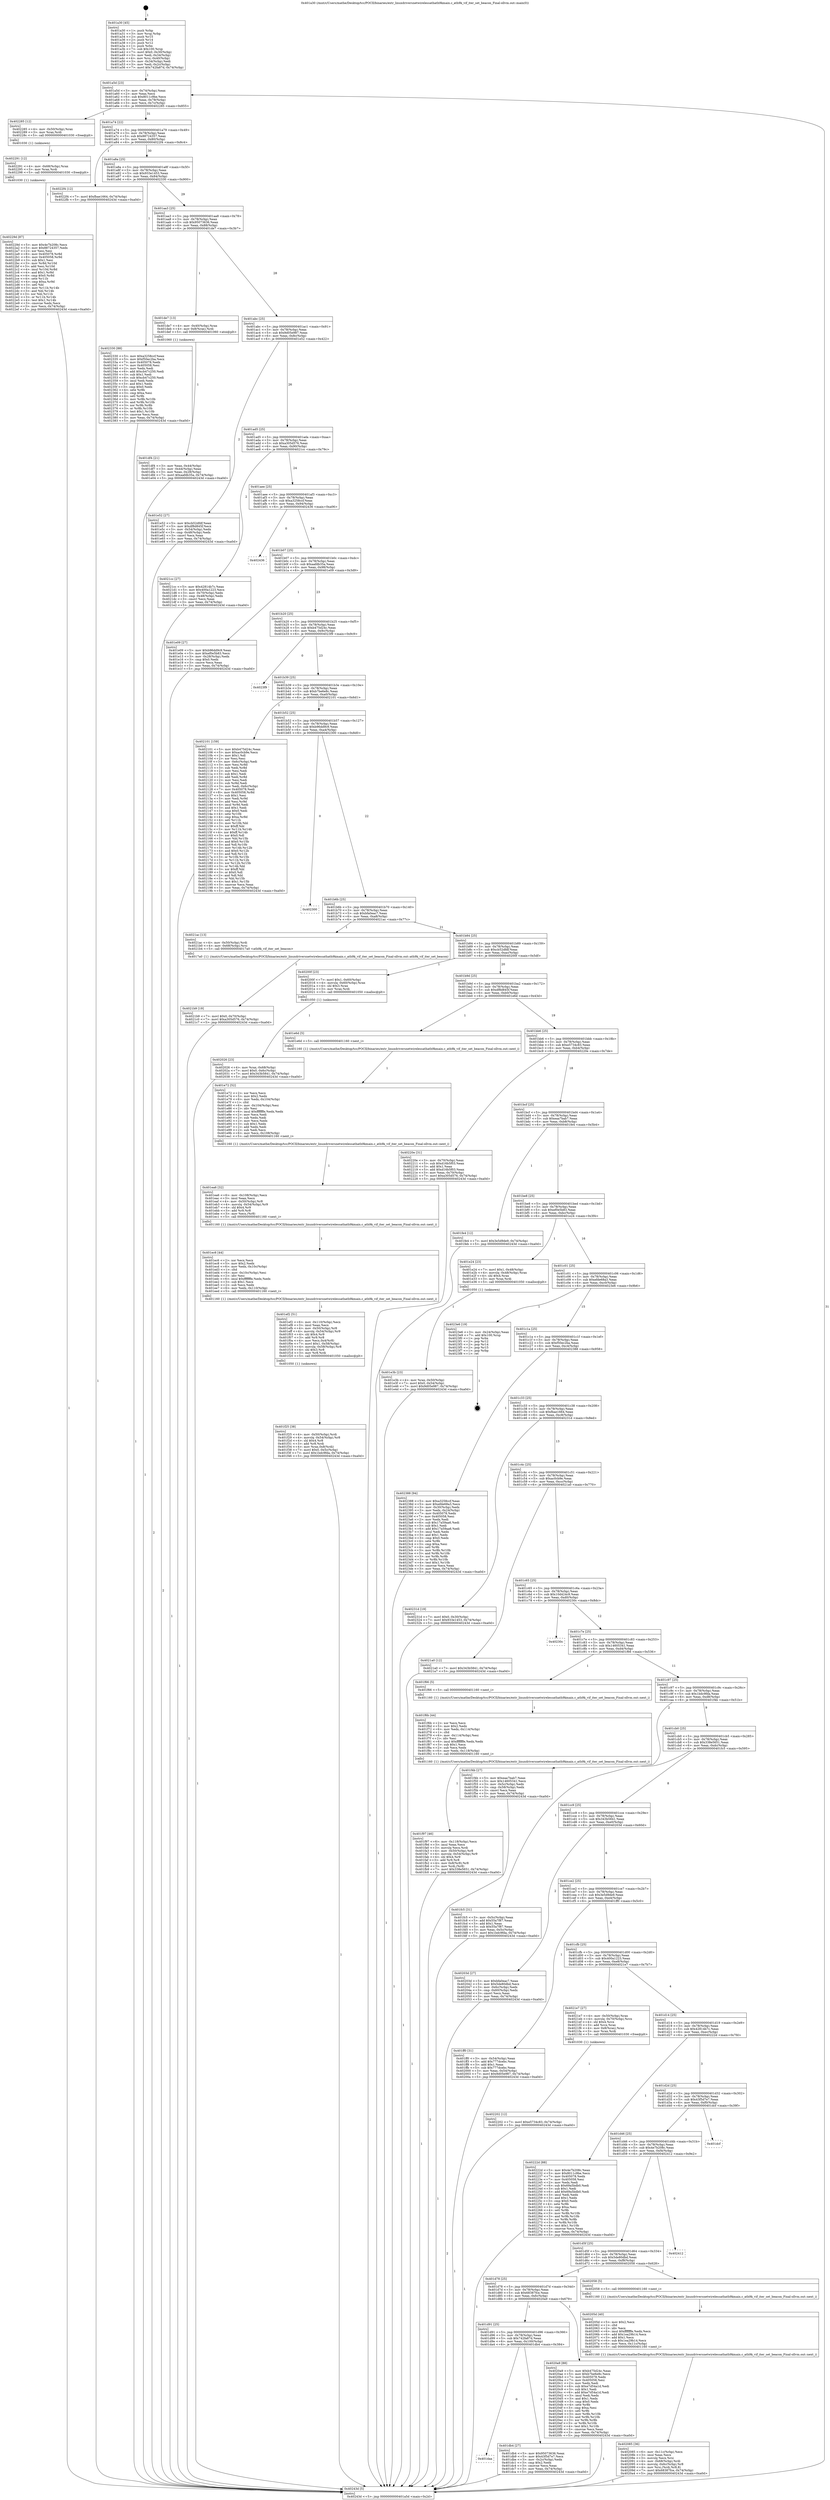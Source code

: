 digraph "0x401a30" {
  label = "0x401a30 (/mnt/c/Users/mathe/Desktop/tcc/POCII/binaries/extr_linuxdriversnetwirelessathath9kmain.c_ath9k_vif_iter_set_beacon_Final-ollvm.out::main(0))"
  labelloc = "t"
  node[shape=record]

  Entry [label="",width=0.3,height=0.3,shape=circle,fillcolor=black,style=filled]
  "0x401a5d" [label="{
     0x401a5d [23]\l
     | [instrs]\l
     &nbsp;&nbsp;0x401a5d \<+3\>: mov -0x74(%rbp),%eax\l
     &nbsp;&nbsp;0x401a60 \<+2\>: mov %eax,%ecx\l
     &nbsp;&nbsp;0x401a62 \<+6\>: sub $0x8011c9be,%ecx\l
     &nbsp;&nbsp;0x401a68 \<+3\>: mov %eax,-0x78(%rbp)\l
     &nbsp;&nbsp;0x401a6b \<+3\>: mov %ecx,-0x7c(%rbp)\l
     &nbsp;&nbsp;0x401a6e \<+6\>: je 0000000000402285 \<main+0x855\>\l
  }"]
  "0x402285" [label="{
     0x402285 [12]\l
     | [instrs]\l
     &nbsp;&nbsp;0x402285 \<+4\>: mov -0x50(%rbp),%rax\l
     &nbsp;&nbsp;0x402289 \<+3\>: mov %rax,%rdi\l
     &nbsp;&nbsp;0x40228c \<+5\>: call 0000000000401030 \<free@plt\>\l
     | [calls]\l
     &nbsp;&nbsp;0x401030 \{1\} (unknown)\l
  }"]
  "0x401a74" [label="{
     0x401a74 [22]\l
     | [instrs]\l
     &nbsp;&nbsp;0x401a74 \<+5\>: jmp 0000000000401a79 \<main+0x49\>\l
     &nbsp;&nbsp;0x401a79 \<+3\>: mov -0x78(%rbp),%eax\l
     &nbsp;&nbsp;0x401a7c \<+5\>: sub $0x88724357,%eax\l
     &nbsp;&nbsp;0x401a81 \<+3\>: mov %eax,-0x80(%rbp)\l
     &nbsp;&nbsp;0x401a84 \<+6\>: je 00000000004022f4 \<main+0x8c4\>\l
  }"]
  Exit [label="",width=0.3,height=0.3,shape=circle,fillcolor=black,style=filled,peripheries=2]
  "0x4022f4" [label="{
     0x4022f4 [12]\l
     | [instrs]\l
     &nbsp;&nbsp;0x4022f4 \<+7\>: movl $0xfbae1664,-0x74(%rbp)\l
     &nbsp;&nbsp;0x4022fb \<+5\>: jmp 000000000040243d \<main+0xa0d\>\l
  }"]
  "0x401a8a" [label="{
     0x401a8a [25]\l
     | [instrs]\l
     &nbsp;&nbsp;0x401a8a \<+5\>: jmp 0000000000401a8f \<main+0x5f\>\l
     &nbsp;&nbsp;0x401a8f \<+3\>: mov -0x78(%rbp),%eax\l
     &nbsp;&nbsp;0x401a92 \<+5\>: sub $0x933e1453,%eax\l
     &nbsp;&nbsp;0x401a97 \<+6\>: mov %eax,-0x84(%rbp)\l
     &nbsp;&nbsp;0x401a9d \<+6\>: je 0000000000402330 \<main+0x900\>\l
  }"]
  "0x40229d" [label="{
     0x40229d [87]\l
     | [instrs]\l
     &nbsp;&nbsp;0x40229d \<+5\>: mov $0x4e7b208c,%ecx\l
     &nbsp;&nbsp;0x4022a2 \<+5\>: mov $0x88724357,%edx\l
     &nbsp;&nbsp;0x4022a7 \<+2\>: xor %esi,%esi\l
     &nbsp;&nbsp;0x4022a9 \<+8\>: mov 0x405078,%r8d\l
     &nbsp;&nbsp;0x4022b1 \<+8\>: mov 0x405058,%r9d\l
     &nbsp;&nbsp;0x4022b9 \<+3\>: sub $0x1,%esi\l
     &nbsp;&nbsp;0x4022bc \<+3\>: mov %r8d,%r10d\l
     &nbsp;&nbsp;0x4022bf \<+3\>: add %esi,%r10d\l
     &nbsp;&nbsp;0x4022c2 \<+4\>: imul %r10d,%r8d\l
     &nbsp;&nbsp;0x4022c6 \<+4\>: and $0x1,%r8d\l
     &nbsp;&nbsp;0x4022ca \<+4\>: cmp $0x0,%r8d\l
     &nbsp;&nbsp;0x4022ce \<+4\>: sete %r11b\l
     &nbsp;&nbsp;0x4022d2 \<+4\>: cmp $0xa,%r9d\l
     &nbsp;&nbsp;0x4022d6 \<+3\>: setl %bl\l
     &nbsp;&nbsp;0x4022d9 \<+3\>: mov %r11b,%r14b\l
     &nbsp;&nbsp;0x4022dc \<+3\>: and %bl,%r14b\l
     &nbsp;&nbsp;0x4022df \<+3\>: xor %bl,%r11b\l
     &nbsp;&nbsp;0x4022e2 \<+3\>: or %r11b,%r14b\l
     &nbsp;&nbsp;0x4022e5 \<+4\>: test $0x1,%r14b\l
     &nbsp;&nbsp;0x4022e9 \<+3\>: cmovne %edx,%ecx\l
     &nbsp;&nbsp;0x4022ec \<+3\>: mov %ecx,-0x74(%rbp)\l
     &nbsp;&nbsp;0x4022ef \<+5\>: jmp 000000000040243d \<main+0xa0d\>\l
  }"]
  "0x402330" [label="{
     0x402330 [88]\l
     | [instrs]\l
     &nbsp;&nbsp;0x402330 \<+5\>: mov $0xa3258ccf,%eax\l
     &nbsp;&nbsp;0x402335 \<+5\>: mov $0xf50ec2ba,%ecx\l
     &nbsp;&nbsp;0x40233a \<+7\>: mov 0x405078,%edx\l
     &nbsp;&nbsp;0x402341 \<+7\>: mov 0x405058,%esi\l
     &nbsp;&nbsp;0x402348 \<+2\>: mov %edx,%edi\l
     &nbsp;&nbsp;0x40234a \<+6\>: add $0xcb47c250,%edi\l
     &nbsp;&nbsp;0x402350 \<+3\>: sub $0x1,%edi\l
     &nbsp;&nbsp;0x402353 \<+6\>: sub $0xcb47c250,%edi\l
     &nbsp;&nbsp;0x402359 \<+3\>: imul %edi,%edx\l
     &nbsp;&nbsp;0x40235c \<+3\>: and $0x1,%edx\l
     &nbsp;&nbsp;0x40235f \<+3\>: cmp $0x0,%edx\l
     &nbsp;&nbsp;0x402362 \<+4\>: sete %r8b\l
     &nbsp;&nbsp;0x402366 \<+3\>: cmp $0xa,%esi\l
     &nbsp;&nbsp;0x402369 \<+4\>: setl %r9b\l
     &nbsp;&nbsp;0x40236d \<+3\>: mov %r8b,%r10b\l
     &nbsp;&nbsp;0x402370 \<+3\>: and %r9b,%r10b\l
     &nbsp;&nbsp;0x402373 \<+3\>: xor %r9b,%r8b\l
     &nbsp;&nbsp;0x402376 \<+3\>: or %r8b,%r10b\l
     &nbsp;&nbsp;0x402379 \<+4\>: test $0x1,%r10b\l
     &nbsp;&nbsp;0x40237d \<+3\>: cmovne %ecx,%eax\l
     &nbsp;&nbsp;0x402380 \<+3\>: mov %eax,-0x74(%rbp)\l
     &nbsp;&nbsp;0x402383 \<+5\>: jmp 000000000040243d \<main+0xa0d\>\l
  }"]
  "0x401aa3" [label="{
     0x401aa3 [25]\l
     | [instrs]\l
     &nbsp;&nbsp;0x401aa3 \<+5\>: jmp 0000000000401aa8 \<main+0x78\>\l
     &nbsp;&nbsp;0x401aa8 \<+3\>: mov -0x78(%rbp),%eax\l
     &nbsp;&nbsp;0x401aab \<+5\>: sub $0x95073636,%eax\l
     &nbsp;&nbsp;0x401ab0 \<+6\>: mov %eax,-0x88(%rbp)\l
     &nbsp;&nbsp;0x401ab6 \<+6\>: je 0000000000401de7 \<main+0x3b7\>\l
  }"]
  "0x402291" [label="{
     0x402291 [12]\l
     | [instrs]\l
     &nbsp;&nbsp;0x402291 \<+4\>: mov -0x68(%rbp),%rax\l
     &nbsp;&nbsp;0x402295 \<+3\>: mov %rax,%rdi\l
     &nbsp;&nbsp;0x402298 \<+5\>: call 0000000000401030 \<free@plt\>\l
     | [calls]\l
     &nbsp;&nbsp;0x401030 \{1\} (unknown)\l
  }"]
  "0x401de7" [label="{
     0x401de7 [13]\l
     | [instrs]\l
     &nbsp;&nbsp;0x401de7 \<+4\>: mov -0x40(%rbp),%rax\l
     &nbsp;&nbsp;0x401deb \<+4\>: mov 0x8(%rax),%rdi\l
     &nbsp;&nbsp;0x401def \<+5\>: call 0000000000401060 \<atoi@plt\>\l
     | [calls]\l
     &nbsp;&nbsp;0x401060 \{1\} (unknown)\l
  }"]
  "0x401abc" [label="{
     0x401abc [25]\l
     | [instrs]\l
     &nbsp;&nbsp;0x401abc \<+5\>: jmp 0000000000401ac1 \<main+0x91\>\l
     &nbsp;&nbsp;0x401ac1 \<+3\>: mov -0x78(%rbp),%eax\l
     &nbsp;&nbsp;0x401ac4 \<+5\>: sub $0x9d05e987,%eax\l
     &nbsp;&nbsp;0x401ac9 \<+6\>: mov %eax,-0x8c(%rbp)\l
     &nbsp;&nbsp;0x401acf \<+6\>: je 0000000000401e52 \<main+0x422\>\l
  }"]
  "0x402202" [label="{
     0x402202 [12]\l
     | [instrs]\l
     &nbsp;&nbsp;0x402202 \<+7\>: movl $0xe5734c83,-0x74(%rbp)\l
     &nbsp;&nbsp;0x402209 \<+5\>: jmp 000000000040243d \<main+0xa0d\>\l
  }"]
  "0x401e52" [label="{
     0x401e52 [27]\l
     | [instrs]\l
     &nbsp;&nbsp;0x401e52 \<+5\>: mov $0xcb52dfdf,%eax\l
     &nbsp;&nbsp;0x401e57 \<+5\>: mov $0xdf8d845f,%ecx\l
     &nbsp;&nbsp;0x401e5c \<+3\>: mov -0x54(%rbp),%edx\l
     &nbsp;&nbsp;0x401e5f \<+3\>: cmp -0x48(%rbp),%edx\l
     &nbsp;&nbsp;0x401e62 \<+3\>: cmovl %ecx,%eax\l
     &nbsp;&nbsp;0x401e65 \<+3\>: mov %eax,-0x74(%rbp)\l
     &nbsp;&nbsp;0x401e68 \<+5\>: jmp 000000000040243d \<main+0xa0d\>\l
  }"]
  "0x401ad5" [label="{
     0x401ad5 [25]\l
     | [instrs]\l
     &nbsp;&nbsp;0x401ad5 \<+5\>: jmp 0000000000401ada \<main+0xaa\>\l
     &nbsp;&nbsp;0x401ada \<+3\>: mov -0x78(%rbp),%eax\l
     &nbsp;&nbsp;0x401add \<+5\>: sub $0xa305d576,%eax\l
     &nbsp;&nbsp;0x401ae2 \<+6\>: mov %eax,-0x90(%rbp)\l
     &nbsp;&nbsp;0x401ae8 \<+6\>: je 00000000004021cc \<main+0x79c\>\l
  }"]
  "0x4021b9" [label="{
     0x4021b9 [19]\l
     | [instrs]\l
     &nbsp;&nbsp;0x4021b9 \<+7\>: movl $0x0,-0x70(%rbp)\l
     &nbsp;&nbsp;0x4021c0 \<+7\>: movl $0xa305d576,-0x74(%rbp)\l
     &nbsp;&nbsp;0x4021c7 \<+5\>: jmp 000000000040243d \<main+0xa0d\>\l
  }"]
  "0x4021cc" [label="{
     0x4021cc [27]\l
     | [instrs]\l
     &nbsp;&nbsp;0x4021cc \<+5\>: mov $0x42814b7c,%eax\l
     &nbsp;&nbsp;0x4021d1 \<+5\>: mov $0x400a1223,%ecx\l
     &nbsp;&nbsp;0x4021d6 \<+3\>: mov -0x70(%rbp),%edx\l
     &nbsp;&nbsp;0x4021d9 \<+3\>: cmp -0x48(%rbp),%edx\l
     &nbsp;&nbsp;0x4021dc \<+3\>: cmovl %ecx,%eax\l
     &nbsp;&nbsp;0x4021df \<+3\>: mov %eax,-0x74(%rbp)\l
     &nbsp;&nbsp;0x4021e2 \<+5\>: jmp 000000000040243d \<main+0xa0d\>\l
  }"]
  "0x401aee" [label="{
     0x401aee [25]\l
     | [instrs]\l
     &nbsp;&nbsp;0x401aee \<+5\>: jmp 0000000000401af3 \<main+0xc3\>\l
     &nbsp;&nbsp;0x401af3 \<+3\>: mov -0x78(%rbp),%eax\l
     &nbsp;&nbsp;0x401af6 \<+5\>: sub $0xa3258ccf,%eax\l
     &nbsp;&nbsp;0x401afb \<+6\>: mov %eax,-0x94(%rbp)\l
     &nbsp;&nbsp;0x401b01 \<+6\>: je 0000000000402436 \<main+0xa06\>\l
  }"]
  "0x402085" [label="{
     0x402085 [36]\l
     | [instrs]\l
     &nbsp;&nbsp;0x402085 \<+6\>: mov -0x11c(%rbp),%ecx\l
     &nbsp;&nbsp;0x40208b \<+3\>: imul %eax,%ecx\l
     &nbsp;&nbsp;0x40208e \<+3\>: movslq %ecx,%rsi\l
     &nbsp;&nbsp;0x402091 \<+4\>: mov -0x68(%rbp),%rdi\l
     &nbsp;&nbsp;0x402095 \<+4\>: movslq -0x6c(%rbp),%r8\l
     &nbsp;&nbsp;0x402099 \<+4\>: mov %rsi,(%rdi,%r8,8)\l
     &nbsp;&nbsp;0x40209d \<+7\>: movl $0x68387fce,-0x74(%rbp)\l
     &nbsp;&nbsp;0x4020a4 \<+5\>: jmp 000000000040243d \<main+0xa0d\>\l
  }"]
  "0x402436" [label="{
     0x402436\l
  }", style=dashed]
  "0x401b07" [label="{
     0x401b07 [25]\l
     | [instrs]\l
     &nbsp;&nbsp;0x401b07 \<+5\>: jmp 0000000000401b0c \<main+0xdc\>\l
     &nbsp;&nbsp;0x401b0c \<+3\>: mov -0x78(%rbp),%eax\l
     &nbsp;&nbsp;0x401b0f \<+5\>: sub $0xaafdb35a,%eax\l
     &nbsp;&nbsp;0x401b14 \<+6\>: mov %eax,-0x98(%rbp)\l
     &nbsp;&nbsp;0x401b1a \<+6\>: je 0000000000401e09 \<main+0x3d9\>\l
  }"]
  "0x40205d" [label="{
     0x40205d [40]\l
     | [instrs]\l
     &nbsp;&nbsp;0x40205d \<+5\>: mov $0x2,%ecx\l
     &nbsp;&nbsp;0x402062 \<+1\>: cltd\l
     &nbsp;&nbsp;0x402063 \<+2\>: idiv %ecx\l
     &nbsp;&nbsp;0x402065 \<+6\>: imul $0xfffffffe,%edx,%ecx\l
     &nbsp;&nbsp;0x40206b \<+6\>: add $0x1ea29b14,%ecx\l
     &nbsp;&nbsp;0x402071 \<+3\>: add $0x1,%ecx\l
     &nbsp;&nbsp;0x402074 \<+6\>: sub $0x1ea29b14,%ecx\l
     &nbsp;&nbsp;0x40207a \<+6\>: mov %ecx,-0x11c(%rbp)\l
     &nbsp;&nbsp;0x402080 \<+5\>: call 0000000000401160 \<next_i\>\l
     | [calls]\l
     &nbsp;&nbsp;0x401160 \{1\} (/mnt/c/Users/mathe/Desktop/tcc/POCII/binaries/extr_linuxdriversnetwirelessathath9kmain.c_ath9k_vif_iter_set_beacon_Final-ollvm.out::next_i)\l
  }"]
  "0x401e09" [label="{
     0x401e09 [27]\l
     | [instrs]\l
     &nbsp;&nbsp;0x401e09 \<+5\>: mov $0xb96dd9c9,%eax\l
     &nbsp;&nbsp;0x401e0e \<+5\>: mov $0xef0e5b83,%ecx\l
     &nbsp;&nbsp;0x401e13 \<+3\>: mov -0x28(%rbp),%edx\l
     &nbsp;&nbsp;0x401e16 \<+3\>: cmp $0x0,%edx\l
     &nbsp;&nbsp;0x401e19 \<+3\>: cmove %ecx,%eax\l
     &nbsp;&nbsp;0x401e1c \<+3\>: mov %eax,-0x74(%rbp)\l
     &nbsp;&nbsp;0x401e1f \<+5\>: jmp 000000000040243d \<main+0xa0d\>\l
  }"]
  "0x401b20" [label="{
     0x401b20 [25]\l
     | [instrs]\l
     &nbsp;&nbsp;0x401b20 \<+5\>: jmp 0000000000401b25 \<main+0xf5\>\l
     &nbsp;&nbsp;0x401b25 \<+3\>: mov -0x78(%rbp),%eax\l
     &nbsp;&nbsp;0x401b28 \<+5\>: sub $0xb475d24c,%eax\l
     &nbsp;&nbsp;0x401b2d \<+6\>: mov %eax,-0x9c(%rbp)\l
     &nbsp;&nbsp;0x401b33 \<+6\>: je 00000000004023f9 \<main+0x9c9\>\l
  }"]
  "0x402026" [label="{
     0x402026 [23]\l
     | [instrs]\l
     &nbsp;&nbsp;0x402026 \<+4\>: mov %rax,-0x68(%rbp)\l
     &nbsp;&nbsp;0x40202a \<+7\>: movl $0x0,-0x6c(%rbp)\l
     &nbsp;&nbsp;0x402031 \<+7\>: movl $0x343b5841,-0x74(%rbp)\l
     &nbsp;&nbsp;0x402038 \<+5\>: jmp 000000000040243d \<main+0xa0d\>\l
  }"]
  "0x4023f9" [label="{
     0x4023f9\l
  }", style=dashed]
  "0x401b39" [label="{
     0x401b39 [25]\l
     | [instrs]\l
     &nbsp;&nbsp;0x401b39 \<+5\>: jmp 0000000000401b3e \<main+0x10e\>\l
     &nbsp;&nbsp;0x401b3e \<+3\>: mov -0x78(%rbp),%eax\l
     &nbsp;&nbsp;0x401b41 \<+5\>: sub $0xb7be6e8c,%eax\l
     &nbsp;&nbsp;0x401b46 \<+6\>: mov %eax,-0xa0(%rbp)\l
     &nbsp;&nbsp;0x401b4c \<+6\>: je 0000000000402101 \<main+0x6d1\>\l
  }"]
  "0x401f97" [label="{
     0x401f97 [46]\l
     | [instrs]\l
     &nbsp;&nbsp;0x401f97 \<+6\>: mov -0x118(%rbp),%ecx\l
     &nbsp;&nbsp;0x401f9d \<+3\>: imul %eax,%ecx\l
     &nbsp;&nbsp;0x401fa0 \<+3\>: movslq %ecx,%rdi\l
     &nbsp;&nbsp;0x401fa3 \<+4\>: mov -0x50(%rbp),%r8\l
     &nbsp;&nbsp;0x401fa7 \<+4\>: movslq -0x54(%rbp),%r9\l
     &nbsp;&nbsp;0x401fab \<+4\>: shl $0x4,%r9\l
     &nbsp;&nbsp;0x401faf \<+3\>: add %r9,%r8\l
     &nbsp;&nbsp;0x401fb2 \<+4\>: mov 0x8(%r8),%r8\l
     &nbsp;&nbsp;0x401fb6 \<+3\>: mov %rdi,(%r8)\l
     &nbsp;&nbsp;0x401fb9 \<+7\>: movl $0x338e5651,-0x74(%rbp)\l
     &nbsp;&nbsp;0x401fc0 \<+5\>: jmp 000000000040243d \<main+0xa0d\>\l
  }"]
  "0x402101" [label="{
     0x402101 [159]\l
     | [instrs]\l
     &nbsp;&nbsp;0x402101 \<+5\>: mov $0xb475d24c,%eax\l
     &nbsp;&nbsp;0x402106 \<+5\>: mov $0xac0cb9e,%ecx\l
     &nbsp;&nbsp;0x40210b \<+2\>: mov $0x1,%dl\l
     &nbsp;&nbsp;0x40210d \<+2\>: xor %esi,%esi\l
     &nbsp;&nbsp;0x40210f \<+3\>: mov -0x6c(%rbp),%edi\l
     &nbsp;&nbsp;0x402112 \<+3\>: mov %esi,%r8d\l
     &nbsp;&nbsp;0x402115 \<+3\>: sub %edi,%r8d\l
     &nbsp;&nbsp;0x402118 \<+2\>: mov %esi,%edi\l
     &nbsp;&nbsp;0x40211a \<+3\>: sub $0x1,%edi\l
     &nbsp;&nbsp;0x40211d \<+3\>: add %edi,%r8d\l
     &nbsp;&nbsp;0x402120 \<+2\>: mov %esi,%edi\l
     &nbsp;&nbsp;0x402122 \<+3\>: sub %r8d,%edi\l
     &nbsp;&nbsp;0x402125 \<+3\>: mov %edi,-0x6c(%rbp)\l
     &nbsp;&nbsp;0x402128 \<+7\>: mov 0x405078,%edi\l
     &nbsp;&nbsp;0x40212f \<+8\>: mov 0x405058,%r8d\l
     &nbsp;&nbsp;0x402137 \<+3\>: sub $0x1,%esi\l
     &nbsp;&nbsp;0x40213a \<+3\>: mov %edi,%r9d\l
     &nbsp;&nbsp;0x40213d \<+3\>: add %esi,%r9d\l
     &nbsp;&nbsp;0x402140 \<+4\>: imul %r9d,%edi\l
     &nbsp;&nbsp;0x402144 \<+3\>: and $0x1,%edi\l
     &nbsp;&nbsp;0x402147 \<+3\>: cmp $0x0,%edi\l
     &nbsp;&nbsp;0x40214a \<+4\>: sete %r10b\l
     &nbsp;&nbsp;0x40214e \<+4\>: cmp $0xa,%r8d\l
     &nbsp;&nbsp;0x402152 \<+4\>: setl %r11b\l
     &nbsp;&nbsp;0x402156 \<+3\>: mov %r10b,%bl\l
     &nbsp;&nbsp;0x402159 \<+3\>: xor $0xff,%bl\l
     &nbsp;&nbsp;0x40215c \<+3\>: mov %r11b,%r14b\l
     &nbsp;&nbsp;0x40215f \<+4\>: xor $0xff,%r14b\l
     &nbsp;&nbsp;0x402163 \<+3\>: xor $0x0,%dl\l
     &nbsp;&nbsp;0x402166 \<+3\>: mov %bl,%r15b\l
     &nbsp;&nbsp;0x402169 \<+4\>: and $0x0,%r15b\l
     &nbsp;&nbsp;0x40216d \<+3\>: and %dl,%r10b\l
     &nbsp;&nbsp;0x402170 \<+3\>: mov %r14b,%r12b\l
     &nbsp;&nbsp;0x402173 \<+4\>: and $0x0,%r12b\l
     &nbsp;&nbsp;0x402177 \<+3\>: and %dl,%r11b\l
     &nbsp;&nbsp;0x40217a \<+3\>: or %r10b,%r15b\l
     &nbsp;&nbsp;0x40217d \<+3\>: or %r11b,%r12b\l
     &nbsp;&nbsp;0x402180 \<+3\>: xor %r12b,%r15b\l
     &nbsp;&nbsp;0x402183 \<+3\>: or %r14b,%bl\l
     &nbsp;&nbsp;0x402186 \<+3\>: xor $0xff,%bl\l
     &nbsp;&nbsp;0x402189 \<+3\>: or $0x0,%dl\l
     &nbsp;&nbsp;0x40218c \<+2\>: and %dl,%bl\l
     &nbsp;&nbsp;0x40218e \<+3\>: or %bl,%r15b\l
     &nbsp;&nbsp;0x402191 \<+4\>: test $0x1,%r15b\l
     &nbsp;&nbsp;0x402195 \<+3\>: cmovne %ecx,%eax\l
     &nbsp;&nbsp;0x402198 \<+3\>: mov %eax,-0x74(%rbp)\l
     &nbsp;&nbsp;0x40219b \<+5\>: jmp 000000000040243d \<main+0xa0d\>\l
  }"]
  "0x401b52" [label="{
     0x401b52 [25]\l
     | [instrs]\l
     &nbsp;&nbsp;0x401b52 \<+5\>: jmp 0000000000401b57 \<main+0x127\>\l
     &nbsp;&nbsp;0x401b57 \<+3\>: mov -0x78(%rbp),%eax\l
     &nbsp;&nbsp;0x401b5a \<+5\>: sub $0xb96dd9c9,%eax\l
     &nbsp;&nbsp;0x401b5f \<+6\>: mov %eax,-0xa4(%rbp)\l
     &nbsp;&nbsp;0x401b65 \<+6\>: je 0000000000402300 \<main+0x8d0\>\l
  }"]
  "0x401f6b" [label="{
     0x401f6b [44]\l
     | [instrs]\l
     &nbsp;&nbsp;0x401f6b \<+2\>: xor %ecx,%ecx\l
     &nbsp;&nbsp;0x401f6d \<+5\>: mov $0x2,%edx\l
     &nbsp;&nbsp;0x401f72 \<+6\>: mov %edx,-0x114(%rbp)\l
     &nbsp;&nbsp;0x401f78 \<+1\>: cltd\l
     &nbsp;&nbsp;0x401f79 \<+6\>: mov -0x114(%rbp),%esi\l
     &nbsp;&nbsp;0x401f7f \<+2\>: idiv %esi\l
     &nbsp;&nbsp;0x401f81 \<+6\>: imul $0xfffffffe,%edx,%edx\l
     &nbsp;&nbsp;0x401f87 \<+3\>: sub $0x1,%ecx\l
     &nbsp;&nbsp;0x401f8a \<+2\>: sub %ecx,%edx\l
     &nbsp;&nbsp;0x401f8c \<+6\>: mov %edx,-0x118(%rbp)\l
     &nbsp;&nbsp;0x401f92 \<+5\>: call 0000000000401160 \<next_i\>\l
     | [calls]\l
     &nbsp;&nbsp;0x401160 \{1\} (/mnt/c/Users/mathe/Desktop/tcc/POCII/binaries/extr_linuxdriversnetwirelessathath9kmain.c_ath9k_vif_iter_set_beacon_Final-ollvm.out::next_i)\l
  }"]
  "0x402300" [label="{
     0x402300\l
  }", style=dashed]
  "0x401b6b" [label="{
     0x401b6b [25]\l
     | [instrs]\l
     &nbsp;&nbsp;0x401b6b \<+5\>: jmp 0000000000401b70 \<main+0x140\>\l
     &nbsp;&nbsp;0x401b70 \<+3\>: mov -0x78(%rbp),%eax\l
     &nbsp;&nbsp;0x401b73 \<+5\>: sub $0xbfa0eac7,%eax\l
     &nbsp;&nbsp;0x401b78 \<+6\>: mov %eax,-0xa8(%rbp)\l
     &nbsp;&nbsp;0x401b7e \<+6\>: je 00000000004021ac \<main+0x77c\>\l
  }"]
  "0x401f25" [label="{
     0x401f25 [38]\l
     | [instrs]\l
     &nbsp;&nbsp;0x401f25 \<+4\>: mov -0x50(%rbp),%rdi\l
     &nbsp;&nbsp;0x401f29 \<+4\>: movslq -0x54(%rbp),%r8\l
     &nbsp;&nbsp;0x401f2d \<+4\>: shl $0x4,%r8\l
     &nbsp;&nbsp;0x401f31 \<+3\>: add %r8,%rdi\l
     &nbsp;&nbsp;0x401f34 \<+4\>: mov %rax,0x8(%rdi)\l
     &nbsp;&nbsp;0x401f38 \<+7\>: movl $0x0,-0x5c(%rbp)\l
     &nbsp;&nbsp;0x401f3f \<+7\>: movl $0x1bdc9fda,-0x74(%rbp)\l
     &nbsp;&nbsp;0x401f46 \<+5\>: jmp 000000000040243d \<main+0xa0d\>\l
  }"]
  "0x4021ac" [label="{
     0x4021ac [13]\l
     | [instrs]\l
     &nbsp;&nbsp;0x4021ac \<+4\>: mov -0x50(%rbp),%rdi\l
     &nbsp;&nbsp;0x4021b0 \<+4\>: mov -0x68(%rbp),%rsi\l
     &nbsp;&nbsp;0x4021b4 \<+5\>: call 00000000004017a0 \<ath9k_vif_iter_set_beacon\>\l
     | [calls]\l
     &nbsp;&nbsp;0x4017a0 \{1\} (/mnt/c/Users/mathe/Desktop/tcc/POCII/binaries/extr_linuxdriversnetwirelessathath9kmain.c_ath9k_vif_iter_set_beacon_Final-ollvm.out::ath9k_vif_iter_set_beacon)\l
  }"]
  "0x401b84" [label="{
     0x401b84 [25]\l
     | [instrs]\l
     &nbsp;&nbsp;0x401b84 \<+5\>: jmp 0000000000401b89 \<main+0x159\>\l
     &nbsp;&nbsp;0x401b89 \<+3\>: mov -0x78(%rbp),%eax\l
     &nbsp;&nbsp;0x401b8c \<+5\>: sub $0xcb52dfdf,%eax\l
     &nbsp;&nbsp;0x401b91 \<+6\>: mov %eax,-0xac(%rbp)\l
     &nbsp;&nbsp;0x401b97 \<+6\>: je 000000000040200f \<main+0x5df\>\l
  }"]
  "0x401ef2" [label="{
     0x401ef2 [51]\l
     | [instrs]\l
     &nbsp;&nbsp;0x401ef2 \<+6\>: mov -0x110(%rbp),%ecx\l
     &nbsp;&nbsp;0x401ef8 \<+3\>: imul %eax,%ecx\l
     &nbsp;&nbsp;0x401efb \<+4\>: mov -0x50(%rbp),%r8\l
     &nbsp;&nbsp;0x401eff \<+4\>: movslq -0x54(%rbp),%r9\l
     &nbsp;&nbsp;0x401f03 \<+4\>: shl $0x4,%r9\l
     &nbsp;&nbsp;0x401f07 \<+3\>: add %r9,%r8\l
     &nbsp;&nbsp;0x401f0a \<+4\>: mov %ecx,0x4(%r8)\l
     &nbsp;&nbsp;0x401f0e \<+7\>: movl $0x1,-0x58(%rbp)\l
     &nbsp;&nbsp;0x401f15 \<+4\>: movslq -0x58(%rbp),%r8\l
     &nbsp;&nbsp;0x401f19 \<+4\>: shl $0x3,%r8\l
     &nbsp;&nbsp;0x401f1d \<+3\>: mov %r8,%rdi\l
     &nbsp;&nbsp;0x401f20 \<+5\>: call 0000000000401050 \<malloc@plt\>\l
     | [calls]\l
     &nbsp;&nbsp;0x401050 \{1\} (unknown)\l
  }"]
  "0x40200f" [label="{
     0x40200f [23]\l
     | [instrs]\l
     &nbsp;&nbsp;0x40200f \<+7\>: movl $0x1,-0x60(%rbp)\l
     &nbsp;&nbsp;0x402016 \<+4\>: movslq -0x60(%rbp),%rax\l
     &nbsp;&nbsp;0x40201a \<+4\>: shl $0x3,%rax\l
     &nbsp;&nbsp;0x40201e \<+3\>: mov %rax,%rdi\l
     &nbsp;&nbsp;0x402021 \<+5\>: call 0000000000401050 \<malloc@plt\>\l
     | [calls]\l
     &nbsp;&nbsp;0x401050 \{1\} (unknown)\l
  }"]
  "0x401b9d" [label="{
     0x401b9d [25]\l
     | [instrs]\l
     &nbsp;&nbsp;0x401b9d \<+5\>: jmp 0000000000401ba2 \<main+0x172\>\l
     &nbsp;&nbsp;0x401ba2 \<+3\>: mov -0x78(%rbp),%eax\l
     &nbsp;&nbsp;0x401ba5 \<+5\>: sub $0xdf8d845f,%eax\l
     &nbsp;&nbsp;0x401baa \<+6\>: mov %eax,-0xb0(%rbp)\l
     &nbsp;&nbsp;0x401bb0 \<+6\>: je 0000000000401e6d \<main+0x43d\>\l
  }"]
  "0x401ec6" [label="{
     0x401ec6 [44]\l
     | [instrs]\l
     &nbsp;&nbsp;0x401ec6 \<+2\>: xor %ecx,%ecx\l
     &nbsp;&nbsp;0x401ec8 \<+5\>: mov $0x2,%edx\l
     &nbsp;&nbsp;0x401ecd \<+6\>: mov %edx,-0x10c(%rbp)\l
     &nbsp;&nbsp;0x401ed3 \<+1\>: cltd\l
     &nbsp;&nbsp;0x401ed4 \<+6\>: mov -0x10c(%rbp),%esi\l
     &nbsp;&nbsp;0x401eda \<+2\>: idiv %esi\l
     &nbsp;&nbsp;0x401edc \<+6\>: imul $0xfffffffe,%edx,%edx\l
     &nbsp;&nbsp;0x401ee2 \<+3\>: sub $0x1,%ecx\l
     &nbsp;&nbsp;0x401ee5 \<+2\>: sub %ecx,%edx\l
     &nbsp;&nbsp;0x401ee7 \<+6\>: mov %edx,-0x110(%rbp)\l
     &nbsp;&nbsp;0x401eed \<+5\>: call 0000000000401160 \<next_i\>\l
     | [calls]\l
     &nbsp;&nbsp;0x401160 \{1\} (/mnt/c/Users/mathe/Desktop/tcc/POCII/binaries/extr_linuxdriversnetwirelessathath9kmain.c_ath9k_vif_iter_set_beacon_Final-ollvm.out::next_i)\l
  }"]
  "0x401e6d" [label="{
     0x401e6d [5]\l
     | [instrs]\l
     &nbsp;&nbsp;0x401e6d \<+5\>: call 0000000000401160 \<next_i\>\l
     | [calls]\l
     &nbsp;&nbsp;0x401160 \{1\} (/mnt/c/Users/mathe/Desktop/tcc/POCII/binaries/extr_linuxdriversnetwirelessathath9kmain.c_ath9k_vif_iter_set_beacon_Final-ollvm.out::next_i)\l
  }"]
  "0x401bb6" [label="{
     0x401bb6 [25]\l
     | [instrs]\l
     &nbsp;&nbsp;0x401bb6 \<+5\>: jmp 0000000000401bbb \<main+0x18b\>\l
     &nbsp;&nbsp;0x401bbb \<+3\>: mov -0x78(%rbp),%eax\l
     &nbsp;&nbsp;0x401bbe \<+5\>: sub $0xe5734c83,%eax\l
     &nbsp;&nbsp;0x401bc3 \<+6\>: mov %eax,-0xb4(%rbp)\l
     &nbsp;&nbsp;0x401bc9 \<+6\>: je 000000000040220e \<main+0x7de\>\l
  }"]
  "0x401ea6" [label="{
     0x401ea6 [32]\l
     | [instrs]\l
     &nbsp;&nbsp;0x401ea6 \<+6\>: mov -0x108(%rbp),%ecx\l
     &nbsp;&nbsp;0x401eac \<+3\>: imul %eax,%ecx\l
     &nbsp;&nbsp;0x401eaf \<+4\>: mov -0x50(%rbp),%r8\l
     &nbsp;&nbsp;0x401eb3 \<+4\>: movslq -0x54(%rbp),%r9\l
     &nbsp;&nbsp;0x401eb7 \<+4\>: shl $0x4,%r9\l
     &nbsp;&nbsp;0x401ebb \<+3\>: add %r9,%r8\l
     &nbsp;&nbsp;0x401ebe \<+3\>: mov %ecx,(%r8)\l
     &nbsp;&nbsp;0x401ec1 \<+5\>: call 0000000000401160 \<next_i\>\l
     | [calls]\l
     &nbsp;&nbsp;0x401160 \{1\} (/mnt/c/Users/mathe/Desktop/tcc/POCII/binaries/extr_linuxdriversnetwirelessathath9kmain.c_ath9k_vif_iter_set_beacon_Final-ollvm.out::next_i)\l
  }"]
  "0x40220e" [label="{
     0x40220e [31]\l
     | [instrs]\l
     &nbsp;&nbsp;0x40220e \<+3\>: mov -0x70(%rbp),%eax\l
     &nbsp;&nbsp;0x402211 \<+5\>: sub $0xd16b5f03,%eax\l
     &nbsp;&nbsp;0x402216 \<+3\>: add $0x1,%eax\l
     &nbsp;&nbsp;0x402219 \<+5\>: add $0xd16b5f03,%eax\l
     &nbsp;&nbsp;0x40221e \<+3\>: mov %eax,-0x70(%rbp)\l
     &nbsp;&nbsp;0x402221 \<+7\>: movl $0xa305d576,-0x74(%rbp)\l
     &nbsp;&nbsp;0x402228 \<+5\>: jmp 000000000040243d \<main+0xa0d\>\l
  }"]
  "0x401bcf" [label="{
     0x401bcf [25]\l
     | [instrs]\l
     &nbsp;&nbsp;0x401bcf \<+5\>: jmp 0000000000401bd4 \<main+0x1a4\>\l
     &nbsp;&nbsp;0x401bd4 \<+3\>: mov -0x78(%rbp),%eax\l
     &nbsp;&nbsp;0x401bd7 \<+5\>: sub $0xeaa7bab7,%eax\l
     &nbsp;&nbsp;0x401bdc \<+6\>: mov %eax,-0xb8(%rbp)\l
     &nbsp;&nbsp;0x401be2 \<+6\>: je 0000000000401fe4 \<main+0x5b4\>\l
  }"]
  "0x401e72" [label="{
     0x401e72 [52]\l
     | [instrs]\l
     &nbsp;&nbsp;0x401e72 \<+2\>: xor %ecx,%ecx\l
     &nbsp;&nbsp;0x401e74 \<+5\>: mov $0x2,%edx\l
     &nbsp;&nbsp;0x401e79 \<+6\>: mov %edx,-0x104(%rbp)\l
     &nbsp;&nbsp;0x401e7f \<+1\>: cltd\l
     &nbsp;&nbsp;0x401e80 \<+6\>: mov -0x104(%rbp),%esi\l
     &nbsp;&nbsp;0x401e86 \<+2\>: idiv %esi\l
     &nbsp;&nbsp;0x401e88 \<+6\>: imul $0xfffffffe,%edx,%edx\l
     &nbsp;&nbsp;0x401e8e \<+2\>: mov %ecx,%edi\l
     &nbsp;&nbsp;0x401e90 \<+2\>: sub %edx,%edi\l
     &nbsp;&nbsp;0x401e92 \<+2\>: mov %ecx,%edx\l
     &nbsp;&nbsp;0x401e94 \<+3\>: sub $0x1,%edx\l
     &nbsp;&nbsp;0x401e97 \<+2\>: add %edx,%edi\l
     &nbsp;&nbsp;0x401e99 \<+2\>: sub %edi,%ecx\l
     &nbsp;&nbsp;0x401e9b \<+6\>: mov %ecx,-0x108(%rbp)\l
     &nbsp;&nbsp;0x401ea1 \<+5\>: call 0000000000401160 \<next_i\>\l
     | [calls]\l
     &nbsp;&nbsp;0x401160 \{1\} (/mnt/c/Users/mathe/Desktop/tcc/POCII/binaries/extr_linuxdriversnetwirelessathath9kmain.c_ath9k_vif_iter_set_beacon_Final-ollvm.out::next_i)\l
  }"]
  "0x401fe4" [label="{
     0x401fe4 [12]\l
     | [instrs]\l
     &nbsp;&nbsp;0x401fe4 \<+7\>: movl $0x3e5d9de9,-0x74(%rbp)\l
     &nbsp;&nbsp;0x401feb \<+5\>: jmp 000000000040243d \<main+0xa0d\>\l
  }"]
  "0x401be8" [label="{
     0x401be8 [25]\l
     | [instrs]\l
     &nbsp;&nbsp;0x401be8 \<+5\>: jmp 0000000000401bed \<main+0x1bd\>\l
     &nbsp;&nbsp;0x401bed \<+3\>: mov -0x78(%rbp),%eax\l
     &nbsp;&nbsp;0x401bf0 \<+5\>: sub $0xef0e5b83,%eax\l
     &nbsp;&nbsp;0x401bf5 \<+6\>: mov %eax,-0xbc(%rbp)\l
     &nbsp;&nbsp;0x401bfb \<+6\>: je 0000000000401e24 \<main+0x3f4\>\l
  }"]
  "0x401e3b" [label="{
     0x401e3b [23]\l
     | [instrs]\l
     &nbsp;&nbsp;0x401e3b \<+4\>: mov %rax,-0x50(%rbp)\l
     &nbsp;&nbsp;0x401e3f \<+7\>: movl $0x0,-0x54(%rbp)\l
     &nbsp;&nbsp;0x401e46 \<+7\>: movl $0x9d05e987,-0x74(%rbp)\l
     &nbsp;&nbsp;0x401e4d \<+5\>: jmp 000000000040243d \<main+0xa0d\>\l
  }"]
  "0x401e24" [label="{
     0x401e24 [23]\l
     | [instrs]\l
     &nbsp;&nbsp;0x401e24 \<+7\>: movl $0x1,-0x48(%rbp)\l
     &nbsp;&nbsp;0x401e2b \<+4\>: movslq -0x48(%rbp),%rax\l
     &nbsp;&nbsp;0x401e2f \<+4\>: shl $0x4,%rax\l
     &nbsp;&nbsp;0x401e33 \<+3\>: mov %rax,%rdi\l
     &nbsp;&nbsp;0x401e36 \<+5\>: call 0000000000401050 \<malloc@plt\>\l
     | [calls]\l
     &nbsp;&nbsp;0x401050 \{1\} (unknown)\l
  }"]
  "0x401c01" [label="{
     0x401c01 [25]\l
     | [instrs]\l
     &nbsp;&nbsp;0x401c01 \<+5\>: jmp 0000000000401c06 \<main+0x1d6\>\l
     &nbsp;&nbsp;0x401c06 \<+3\>: mov -0x78(%rbp),%eax\l
     &nbsp;&nbsp;0x401c09 \<+5\>: sub $0xefde68a3,%eax\l
     &nbsp;&nbsp;0x401c0e \<+6\>: mov %eax,-0xc0(%rbp)\l
     &nbsp;&nbsp;0x401c14 \<+6\>: je 00000000004023e6 \<main+0x9b6\>\l
  }"]
  "0x401df4" [label="{
     0x401df4 [21]\l
     | [instrs]\l
     &nbsp;&nbsp;0x401df4 \<+3\>: mov %eax,-0x44(%rbp)\l
     &nbsp;&nbsp;0x401df7 \<+3\>: mov -0x44(%rbp),%eax\l
     &nbsp;&nbsp;0x401dfa \<+3\>: mov %eax,-0x28(%rbp)\l
     &nbsp;&nbsp;0x401dfd \<+7\>: movl $0xaafdb35a,-0x74(%rbp)\l
     &nbsp;&nbsp;0x401e04 \<+5\>: jmp 000000000040243d \<main+0xa0d\>\l
  }"]
  "0x4023e6" [label="{
     0x4023e6 [19]\l
     | [instrs]\l
     &nbsp;&nbsp;0x4023e6 \<+3\>: mov -0x24(%rbp),%eax\l
     &nbsp;&nbsp;0x4023e9 \<+7\>: add $0x100,%rsp\l
     &nbsp;&nbsp;0x4023f0 \<+1\>: pop %rbx\l
     &nbsp;&nbsp;0x4023f1 \<+2\>: pop %r12\l
     &nbsp;&nbsp;0x4023f3 \<+2\>: pop %r14\l
     &nbsp;&nbsp;0x4023f5 \<+2\>: pop %r15\l
     &nbsp;&nbsp;0x4023f7 \<+1\>: pop %rbp\l
     &nbsp;&nbsp;0x4023f8 \<+1\>: ret\l
  }"]
  "0x401c1a" [label="{
     0x401c1a [25]\l
     | [instrs]\l
     &nbsp;&nbsp;0x401c1a \<+5\>: jmp 0000000000401c1f \<main+0x1ef\>\l
     &nbsp;&nbsp;0x401c1f \<+3\>: mov -0x78(%rbp),%eax\l
     &nbsp;&nbsp;0x401c22 \<+5\>: sub $0xf50ec2ba,%eax\l
     &nbsp;&nbsp;0x401c27 \<+6\>: mov %eax,-0xc4(%rbp)\l
     &nbsp;&nbsp;0x401c2d \<+6\>: je 0000000000402388 \<main+0x958\>\l
  }"]
  "0x401a30" [label="{
     0x401a30 [45]\l
     | [instrs]\l
     &nbsp;&nbsp;0x401a30 \<+1\>: push %rbp\l
     &nbsp;&nbsp;0x401a31 \<+3\>: mov %rsp,%rbp\l
     &nbsp;&nbsp;0x401a34 \<+2\>: push %r15\l
     &nbsp;&nbsp;0x401a36 \<+2\>: push %r14\l
     &nbsp;&nbsp;0x401a38 \<+2\>: push %r12\l
     &nbsp;&nbsp;0x401a3a \<+1\>: push %rbx\l
     &nbsp;&nbsp;0x401a3b \<+7\>: sub $0x100,%rsp\l
     &nbsp;&nbsp;0x401a42 \<+7\>: movl $0x0,-0x30(%rbp)\l
     &nbsp;&nbsp;0x401a49 \<+3\>: mov %edi,-0x34(%rbp)\l
     &nbsp;&nbsp;0x401a4c \<+4\>: mov %rsi,-0x40(%rbp)\l
     &nbsp;&nbsp;0x401a50 \<+3\>: mov -0x34(%rbp),%edi\l
     &nbsp;&nbsp;0x401a53 \<+3\>: mov %edi,-0x2c(%rbp)\l
     &nbsp;&nbsp;0x401a56 \<+7\>: movl $0x742fa87d,-0x74(%rbp)\l
  }"]
  "0x402388" [label="{
     0x402388 [94]\l
     | [instrs]\l
     &nbsp;&nbsp;0x402388 \<+5\>: mov $0xa3258ccf,%eax\l
     &nbsp;&nbsp;0x40238d \<+5\>: mov $0xefde68a3,%ecx\l
     &nbsp;&nbsp;0x402392 \<+3\>: mov -0x30(%rbp),%edx\l
     &nbsp;&nbsp;0x402395 \<+3\>: mov %edx,-0x24(%rbp)\l
     &nbsp;&nbsp;0x402398 \<+7\>: mov 0x405078,%edx\l
     &nbsp;&nbsp;0x40239f \<+7\>: mov 0x405058,%esi\l
     &nbsp;&nbsp;0x4023a6 \<+2\>: mov %edx,%edi\l
     &nbsp;&nbsp;0x4023a8 \<+6\>: sub $0x17a59aa6,%edi\l
     &nbsp;&nbsp;0x4023ae \<+3\>: sub $0x1,%edi\l
     &nbsp;&nbsp;0x4023b1 \<+6\>: add $0x17a59aa6,%edi\l
     &nbsp;&nbsp;0x4023b7 \<+3\>: imul %edi,%edx\l
     &nbsp;&nbsp;0x4023ba \<+3\>: and $0x1,%edx\l
     &nbsp;&nbsp;0x4023bd \<+3\>: cmp $0x0,%edx\l
     &nbsp;&nbsp;0x4023c0 \<+4\>: sete %r8b\l
     &nbsp;&nbsp;0x4023c4 \<+3\>: cmp $0xa,%esi\l
     &nbsp;&nbsp;0x4023c7 \<+4\>: setl %r9b\l
     &nbsp;&nbsp;0x4023cb \<+3\>: mov %r8b,%r10b\l
     &nbsp;&nbsp;0x4023ce \<+3\>: and %r9b,%r10b\l
     &nbsp;&nbsp;0x4023d1 \<+3\>: xor %r9b,%r8b\l
     &nbsp;&nbsp;0x4023d4 \<+3\>: or %r8b,%r10b\l
     &nbsp;&nbsp;0x4023d7 \<+4\>: test $0x1,%r10b\l
     &nbsp;&nbsp;0x4023db \<+3\>: cmovne %ecx,%eax\l
     &nbsp;&nbsp;0x4023de \<+3\>: mov %eax,-0x74(%rbp)\l
     &nbsp;&nbsp;0x4023e1 \<+5\>: jmp 000000000040243d \<main+0xa0d\>\l
  }"]
  "0x401c33" [label="{
     0x401c33 [25]\l
     | [instrs]\l
     &nbsp;&nbsp;0x401c33 \<+5\>: jmp 0000000000401c38 \<main+0x208\>\l
     &nbsp;&nbsp;0x401c38 \<+3\>: mov -0x78(%rbp),%eax\l
     &nbsp;&nbsp;0x401c3b \<+5\>: sub $0xfbae1664,%eax\l
     &nbsp;&nbsp;0x401c40 \<+6\>: mov %eax,-0xc8(%rbp)\l
     &nbsp;&nbsp;0x401c46 \<+6\>: je 000000000040231d \<main+0x8ed\>\l
  }"]
  "0x40243d" [label="{
     0x40243d [5]\l
     | [instrs]\l
     &nbsp;&nbsp;0x40243d \<+5\>: jmp 0000000000401a5d \<main+0x2d\>\l
  }"]
  "0x40231d" [label="{
     0x40231d [19]\l
     | [instrs]\l
     &nbsp;&nbsp;0x40231d \<+7\>: movl $0x0,-0x30(%rbp)\l
     &nbsp;&nbsp;0x402324 \<+7\>: movl $0x933e1453,-0x74(%rbp)\l
     &nbsp;&nbsp;0x40232b \<+5\>: jmp 000000000040243d \<main+0xa0d\>\l
  }"]
  "0x401c4c" [label="{
     0x401c4c [25]\l
     | [instrs]\l
     &nbsp;&nbsp;0x401c4c \<+5\>: jmp 0000000000401c51 \<main+0x221\>\l
     &nbsp;&nbsp;0x401c51 \<+3\>: mov -0x78(%rbp),%eax\l
     &nbsp;&nbsp;0x401c54 \<+5\>: sub $0xac0cb9e,%eax\l
     &nbsp;&nbsp;0x401c59 \<+6\>: mov %eax,-0xcc(%rbp)\l
     &nbsp;&nbsp;0x401c5f \<+6\>: je 00000000004021a0 \<main+0x770\>\l
  }"]
  "0x401daa" [label="{
     0x401daa\l
  }", style=dashed]
  "0x4021a0" [label="{
     0x4021a0 [12]\l
     | [instrs]\l
     &nbsp;&nbsp;0x4021a0 \<+7\>: movl $0x343b5841,-0x74(%rbp)\l
     &nbsp;&nbsp;0x4021a7 \<+5\>: jmp 000000000040243d \<main+0xa0d\>\l
  }"]
  "0x401c65" [label="{
     0x401c65 [25]\l
     | [instrs]\l
     &nbsp;&nbsp;0x401c65 \<+5\>: jmp 0000000000401c6a \<main+0x23a\>\l
     &nbsp;&nbsp;0x401c6a \<+3\>: mov -0x78(%rbp),%eax\l
     &nbsp;&nbsp;0x401c6d \<+5\>: sub $0x10d424c9,%eax\l
     &nbsp;&nbsp;0x401c72 \<+6\>: mov %eax,-0xd0(%rbp)\l
     &nbsp;&nbsp;0x401c78 \<+6\>: je 000000000040230c \<main+0x8dc\>\l
  }"]
  "0x401db4" [label="{
     0x401db4 [27]\l
     | [instrs]\l
     &nbsp;&nbsp;0x401db4 \<+5\>: mov $0x95073636,%eax\l
     &nbsp;&nbsp;0x401db9 \<+5\>: mov $0x43f5d7e7,%ecx\l
     &nbsp;&nbsp;0x401dbe \<+3\>: mov -0x2c(%rbp),%edx\l
     &nbsp;&nbsp;0x401dc1 \<+3\>: cmp $0x2,%edx\l
     &nbsp;&nbsp;0x401dc4 \<+3\>: cmovne %ecx,%eax\l
     &nbsp;&nbsp;0x401dc7 \<+3\>: mov %eax,-0x74(%rbp)\l
     &nbsp;&nbsp;0x401dca \<+5\>: jmp 000000000040243d \<main+0xa0d\>\l
  }"]
  "0x40230c" [label="{
     0x40230c\l
  }", style=dashed]
  "0x401c7e" [label="{
     0x401c7e [25]\l
     | [instrs]\l
     &nbsp;&nbsp;0x401c7e \<+5\>: jmp 0000000000401c83 \<main+0x253\>\l
     &nbsp;&nbsp;0x401c83 \<+3\>: mov -0x78(%rbp),%eax\l
     &nbsp;&nbsp;0x401c86 \<+5\>: sub $0x14605341,%eax\l
     &nbsp;&nbsp;0x401c8b \<+6\>: mov %eax,-0xd4(%rbp)\l
     &nbsp;&nbsp;0x401c91 \<+6\>: je 0000000000401f66 \<main+0x536\>\l
  }"]
  "0x401d91" [label="{
     0x401d91 [25]\l
     | [instrs]\l
     &nbsp;&nbsp;0x401d91 \<+5\>: jmp 0000000000401d96 \<main+0x366\>\l
     &nbsp;&nbsp;0x401d96 \<+3\>: mov -0x78(%rbp),%eax\l
     &nbsp;&nbsp;0x401d99 \<+5\>: sub $0x742fa87d,%eax\l
     &nbsp;&nbsp;0x401d9e \<+6\>: mov %eax,-0x100(%rbp)\l
     &nbsp;&nbsp;0x401da4 \<+6\>: je 0000000000401db4 \<main+0x384\>\l
  }"]
  "0x401f66" [label="{
     0x401f66 [5]\l
     | [instrs]\l
     &nbsp;&nbsp;0x401f66 \<+5\>: call 0000000000401160 \<next_i\>\l
     | [calls]\l
     &nbsp;&nbsp;0x401160 \{1\} (/mnt/c/Users/mathe/Desktop/tcc/POCII/binaries/extr_linuxdriversnetwirelessathath9kmain.c_ath9k_vif_iter_set_beacon_Final-ollvm.out::next_i)\l
  }"]
  "0x401c97" [label="{
     0x401c97 [25]\l
     | [instrs]\l
     &nbsp;&nbsp;0x401c97 \<+5\>: jmp 0000000000401c9c \<main+0x26c\>\l
     &nbsp;&nbsp;0x401c9c \<+3\>: mov -0x78(%rbp),%eax\l
     &nbsp;&nbsp;0x401c9f \<+5\>: sub $0x1bdc9fda,%eax\l
     &nbsp;&nbsp;0x401ca4 \<+6\>: mov %eax,-0xd8(%rbp)\l
     &nbsp;&nbsp;0x401caa \<+6\>: je 0000000000401f4b \<main+0x51b\>\l
  }"]
  "0x4020a9" [label="{
     0x4020a9 [88]\l
     | [instrs]\l
     &nbsp;&nbsp;0x4020a9 \<+5\>: mov $0xb475d24c,%eax\l
     &nbsp;&nbsp;0x4020ae \<+5\>: mov $0xb7be6e8c,%ecx\l
     &nbsp;&nbsp;0x4020b3 \<+7\>: mov 0x405078,%edx\l
     &nbsp;&nbsp;0x4020ba \<+7\>: mov 0x405058,%esi\l
     &nbsp;&nbsp;0x4020c1 \<+2\>: mov %edx,%edi\l
     &nbsp;&nbsp;0x4020c3 \<+6\>: sub $0xe7d54a1d,%edi\l
     &nbsp;&nbsp;0x4020c9 \<+3\>: sub $0x1,%edi\l
     &nbsp;&nbsp;0x4020cc \<+6\>: add $0xe7d54a1d,%edi\l
     &nbsp;&nbsp;0x4020d2 \<+3\>: imul %edi,%edx\l
     &nbsp;&nbsp;0x4020d5 \<+3\>: and $0x1,%edx\l
     &nbsp;&nbsp;0x4020d8 \<+3\>: cmp $0x0,%edx\l
     &nbsp;&nbsp;0x4020db \<+4\>: sete %r8b\l
     &nbsp;&nbsp;0x4020df \<+3\>: cmp $0xa,%esi\l
     &nbsp;&nbsp;0x4020e2 \<+4\>: setl %r9b\l
     &nbsp;&nbsp;0x4020e6 \<+3\>: mov %r8b,%r10b\l
     &nbsp;&nbsp;0x4020e9 \<+3\>: and %r9b,%r10b\l
     &nbsp;&nbsp;0x4020ec \<+3\>: xor %r9b,%r8b\l
     &nbsp;&nbsp;0x4020ef \<+3\>: or %r8b,%r10b\l
     &nbsp;&nbsp;0x4020f2 \<+4\>: test $0x1,%r10b\l
     &nbsp;&nbsp;0x4020f6 \<+3\>: cmovne %ecx,%eax\l
     &nbsp;&nbsp;0x4020f9 \<+3\>: mov %eax,-0x74(%rbp)\l
     &nbsp;&nbsp;0x4020fc \<+5\>: jmp 000000000040243d \<main+0xa0d\>\l
  }"]
  "0x401f4b" [label="{
     0x401f4b [27]\l
     | [instrs]\l
     &nbsp;&nbsp;0x401f4b \<+5\>: mov $0xeaa7bab7,%eax\l
     &nbsp;&nbsp;0x401f50 \<+5\>: mov $0x14605341,%ecx\l
     &nbsp;&nbsp;0x401f55 \<+3\>: mov -0x5c(%rbp),%edx\l
     &nbsp;&nbsp;0x401f58 \<+3\>: cmp -0x58(%rbp),%edx\l
     &nbsp;&nbsp;0x401f5b \<+3\>: cmovl %ecx,%eax\l
     &nbsp;&nbsp;0x401f5e \<+3\>: mov %eax,-0x74(%rbp)\l
     &nbsp;&nbsp;0x401f61 \<+5\>: jmp 000000000040243d \<main+0xa0d\>\l
  }"]
  "0x401cb0" [label="{
     0x401cb0 [25]\l
     | [instrs]\l
     &nbsp;&nbsp;0x401cb0 \<+5\>: jmp 0000000000401cb5 \<main+0x285\>\l
     &nbsp;&nbsp;0x401cb5 \<+3\>: mov -0x78(%rbp),%eax\l
     &nbsp;&nbsp;0x401cb8 \<+5\>: sub $0x338e5651,%eax\l
     &nbsp;&nbsp;0x401cbd \<+6\>: mov %eax,-0xdc(%rbp)\l
     &nbsp;&nbsp;0x401cc3 \<+6\>: je 0000000000401fc5 \<main+0x595\>\l
  }"]
  "0x401d78" [label="{
     0x401d78 [25]\l
     | [instrs]\l
     &nbsp;&nbsp;0x401d78 \<+5\>: jmp 0000000000401d7d \<main+0x34d\>\l
     &nbsp;&nbsp;0x401d7d \<+3\>: mov -0x78(%rbp),%eax\l
     &nbsp;&nbsp;0x401d80 \<+5\>: sub $0x68387fce,%eax\l
     &nbsp;&nbsp;0x401d85 \<+6\>: mov %eax,-0xfc(%rbp)\l
     &nbsp;&nbsp;0x401d8b \<+6\>: je 00000000004020a9 \<main+0x679\>\l
  }"]
  "0x401fc5" [label="{
     0x401fc5 [31]\l
     | [instrs]\l
     &nbsp;&nbsp;0x401fc5 \<+3\>: mov -0x5c(%rbp),%eax\l
     &nbsp;&nbsp;0x401fc8 \<+5\>: add $0x55a7f87,%eax\l
     &nbsp;&nbsp;0x401fcd \<+3\>: add $0x1,%eax\l
     &nbsp;&nbsp;0x401fd0 \<+5\>: sub $0x55a7f87,%eax\l
     &nbsp;&nbsp;0x401fd5 \<+3\>: mov %eax,-0x5c(%rbp)\l
     &nbsp;&nbsp;0x401fd8 \<+7\>: movl $0x1bdc9fda,-0x74(%rbp)\l
     &nbsp;&nbsp;0x401fdf \<+5\>: jmp 000000000040243d \<main+0xa0d\>\l
  }"]
  "0x401cc9" [label="{
     0x401cc9 [25]\l
     | [instrs]\l
     &nbsp;&nbsp;0x401cc9 \<+5\>: jmp 0000000000401cce \<main+0x29e\>\l
     &nbsp;&nbsp;0x401cce \<+3\>: mov -0x78(%rbp),%eax\l
     &nbsp;&nbsp;0x401cd1 \<+5\>: sub $0x343b5841,%eax\l
     &nbsp;&nbsp;0x401cd6 \<+6\>: mov %eax,-0xe0(%rbp)\l
     &nbsp;&nbsp;0x401cdc \<+6\>: je 000000000040203d \<main+0x60d\>\l
  }"]
  "0x402058" [label="{
     0x402058 [5]\l
     | [instrs]\l
     &nbsp;&nbsp;0x402058 \<+5\>: call 0000000000401160 \<next_i\>\l
     | [calls]\l
     &nbsp;&nbsp;0x401160 \{1\} (/mnt/c/Users/mathe/Desktop/tcc/POCII/binaries/extr_linuxdriversnetwirelessathath9kmain.c_ath9k_vif_iter_set_beacon_Final-ollvm.out::next_i)\l
  }"]
  "0x40203d" [label="{
     0x40203d [27]\l
     | [instrs]\l
     &nbsp;&nbsp;0x40203d \<+5\>: mov $0xbfa0eac7,%eax\l
     &nbsp;&nbsp;0x402042 \<+5\>: mov $0x5de80dbd,%ecx\l
     &nbsp;&nbsp;0x402047 \<+3\>: mov -0x6c(%rbp),%edx\l
     &nbsp;&nbsp;0x40204a \<+3\>: cmp -0x60(%rbp),%edx\l
     &nbsp;&nbsp;0x40204d \<+3\>: cmovl %ecx,%eax\l
     &nbsp;&nbsp;0x402050 \<+3\>: mov %eax,-0x74(%rbp)\l
     &nbsp;&nbsp;0x402053 \<+5\>: jmp 000000000040243d \<main+0xa0d\>\l
  }"]
  "0x401ce2" [label="{
     0x401ce2 [25]\l
     | [instrs]\l
     &nbsp;&nbsp;0x401ce2 \<+5\>: jmp 0000000000401ce7 \<main+0x2b7\>\l
     &nbsp;&nbsp;0x401ce7 \<+3\>: mov -0x78(%rbp),%eax\l
     &nbsp;&nbsp;0x401cea \<+5\>: sub $0x3e5d9de9,%eax\l
     &nbsp;&nbsp;0x401cef \<+6\>: mov %eax,-0xe4(%rbp)\l
     &nbsp;&nbsp;0x401cf5 \<+6\>: je 0000000000401ff0 \<main+0x5c0\>\l
  }"]
  "0x401d5f" [label="{
     0x401d5f [25]\l
     | [instrs]\l
     &nbsp;&nbsp;0x401d5f \<+5\>: jmp 0000000000401d64 \<main+0x334\>\l
     &nbsp;&nbsp;0x401d64 \<+3\>: mov -0x78(%rbp),%eax\l
     &nbsp;&nbsp;0x401d67 \<+5\>: sub $0x5de80dbd,%eax\l
     &nbsp;&nbsp;0x401d6c \<+6\>: mov %eax,-0xf8(%rbp)\l
     &nbsp;&nbsp;0x401d72 \<+6\>: je 0000000000402058 \<main+0x628\>\l
  }"]
  "0x401ff0" [label="{
     0x401ff0 [31]\l
     | [instrs]\l
     &nbsp;&nbsp;0x401ff0 \<+3\>: mov -0x54(%rbp),%eax\l
     &nbsp;&nbsp;0x401ff3 \<+5\>: add $0x777dcebc,%eax\l
     &nbsp;&nbsp;0x401ff8 \<+3\>: add $0x1,%eax\l
     &nbsp;&nbsp;0x401ffb \<+5\>: sub $0x777dcebc,%eax\l
     &nbsp;&nbsp;0x402000 \<+3\>: mov %eax,-0x54(%rbp)\l
     &nbsp;&nbsp;0x402003 \<+7\>: movl $0x9d05e987,-0x74(%rbp)\l
     &nbsp;&nbsp;0x40200a \<+5\>: jmp 000000000040243d \<main+0xa0d\>\l
  }"]
  "0x401cfb" [label="{
     0x401cfb [25]\l
     | [instrs]\l
     &nbsp;&nbsp;0x401cfb \<+5\>: jmp 0000000000401d00 \<main+0x2d0\>\l
     &nbsp;&nbsp;0x401d00 \<+3\>: mov -0x78(%rbp),%eax\l
     &nbsp;&nbsp;0x401d03 \<+5\>: sub $0x400a1223,%eax\l
     &nbsp;&nbsp;0x401d08 \<+6\>: mov %eax,-0xe8(%rbp)\l
     &nbsp;&nbsp;0x401d0e \<+6\>: je 00000000004021e7 \<main+0x7b7\>\l
  }"]
  "0x402412" [label="{
     0x402412\l
  }", style=dashed]
  "0x4021e7" [label="{
     0x4021e7 [27]\l
     | [instrs]\l
     &nbsp;&nbsp;0x4021e7 \<+4\>: mov -0x50(%rbp),%rax\l
     &nbsp;&nbsp;0x4021eb \<+4\>: movslq -0x70(%rbp),%rcx\l
     &nbsp;&nbsp;0x4021ef \<+4\>: shl $0x4,%rcx\l
     &nbsp;&nbsp;0x4021f3 \<+3\>: add %rcx,%rax\l
     &nbsp;&nbsp;0x4021f6 \<+4\>: mov 0x8(%rax),%rax\l
     &nbsp;&nbsp;0x4021fa \<+3\>: mov %rax,%rdi\l
     &nbsp;&nbsp;0x4021fd \<+5\>: call 0000000000401030 \<free@plt\>\l
     | [calls]\l
     &nbsp;&nbsp;0x401030 \{1\} (unknown)\l
  }"]
  "0x401d14" [label="{
     0x401d14 [25]\l
     | [instrs]\l
     &nbsp;&nbsp;0x401d14 \<+5\>: jmp 0000000000401d19 \<main+0x2e9\>\l
     &nbsp;&nbsp;0x401d19 \<+3\>: mov -0x78(%rbp),%eax\l
     &nbsp;&nbsp;0x401d1c \<+5\>: sub $0x42814b7c,%eax\l
     &nbsp;&nbsp;0x401d21 \<+6\>: mov %eax,-0xec(%rbp)\l
     &nbsp;&nbsp;0x401d27 \<+6\>: je 000000000040222d \<main+0x7fd\>\l
  }"]
  "0x401d46" [label="{
     0x401d46 [25]\l
     | [instrs]\l
     &nbsp;&nbsp;0x401d46 \<+5\>: jmp 0000000000401d4b \<main+0x31b\>\l
     &nbsp;&nbsp;0x401d4b \<+3\>: mov -0x78(%rbp),%eax\l
     &nbsp;&nbsp;0x401d4e \<+5\>: sub $0x4e7b208c,%eax\l
     &nbsp;&nbsp;0x401d53 \<+6\>: mov %eax,-0xf4(%rbp)\l
     &nbsp;&nbsp;0x401d59 \<+6\>: je 0000000000402412 \<main+0x9e2\>\l
  }"]
  "0x40222d" [label="{
     0x40222d [88]\l
     | [instrs]\l
     &nbsp;&nbsp;0x40222d \<+5\>: mov $0x4e7b208c,%eax\l
     &nbsp;&nbsp;0x402232 \<+5\>: mov $0x8011c9be,%ecx\l
     &nbsp;&nbsp;0x402237 \<+7\>: mov 0x405078,%edx\l
     &nbsp;&nbsp;0x40223e \<+7\>: mov 0x405058,%esi\l
     &nbsp;&nbsp;0x402245 \<+2\>: mov %edx,%edi\l
     &nbsp;&nbsp;0x402247 \<+6\>: sub $0x69a5bdb0,%edi\l
     &nbsp;&nbsp;0x40224d \<+3\>: sub $0x1,%edi\l
     &nbsp;&nbsp;0x402250 \<+6\>: add $0x69a5bdb0,%edi\l
     &nbsp;&nbsp;0x402256 \<+3\>: imul %edi,%edx\l
     &nbsp;&nbsp;0x402259 \<+3\>: and $0x1,%edx\l
     &nbsp;&nbsp;0x40225c \<+3\>: cmp $0x0,%edx\l
     &nbsp;&nbsp;0x40225f \<+4\>: sete %r8b\l
     &nbsp;&nbsp;0x402263 \<+3\>: cmp $0xa,%esi\l
     &nbsp;&nbsp;0x402266 \<+4\>: setl %r9b\l
     &nbsp;&nbsp;0x40226a \<+3\>: mov %r8b,%r10b\l
     &nbsp;&nbsp;0x40226d \<+3\>: and %r9b,%r10b\l
     &nbsp;&nbsp;0x402270 \<+3\>: xor %r9b,%r8b\l
     &nbsp;&nbsp;0x402273 \<+3\>: or %r8b,%r10b\l
     &nbsp;&nbsp;0x402276 \<+4\>: test $0x1,%r10b\l
     &nbsp;&nbsp;0x40227a \<+3\>: cmovne %ecx,%eax\l
     &nbsp;&nbsp;0x40227d \<+3\>: mov %eax,-0x74(%rbp)\l
     &nbsp;&nbsp;0x402280 \<+5\>: jmp 000000000040243d \<main+0xa0d\>\l
  }"]
  "0x401d2d" [label="{
     0x401d2d [25]\l
     | [instrs]\l
     &nbsp;&nbsp;0x401d2d \<+5\>: jmp 0000000000401d32 \<main+0x302\>\l
     &nbsp;&nbsp;0x401d32 \<+3\>: mov -0x78(%rbp),%eax\l
     &nbsp;&nbsp;0x401d35 \<+5\>: sub $0x43f5d7e7,%eax\l
     &nbsp;&nbsp;0x401d3a \<+6\>: mov %eax,-0xf0(%rbp)\l
     &nbsp;&nbsp;0x401d40 \<+6\>: je 0000000000401dcf \<main+0x39f\>\l
  }"]
  "0x401dcf" [label="{
     0x401dcf\l
  }", style=dashed]
  Entry -> "0x401a30" [label=" 1"]
  "0x401a5d" -> "0x402285" [label=" 1"]
  "0x401a5d" -> "0x401a74" [label=" 31"]
  "0x4023e6" -> Exit [label=" 1"]
  "0x401a74" -> "0x4022f4" [label=" 1"]
  "0x401a74" -> "0x401a8a" [label=" 30"]
  "0x402388" -> "0x40243d" [label=" 1"]
  "0x401a8a" -> "0x402330" [label=" 1"]
  "0x401a8a" -> "0x401aa3" [label=" 29"]
  "0x402330" -> "0x40243d" [label=" 1"]
  "0x401aa3" -> "0x401de7" [label=" 1"]
  "0x401aa3" -> "0x401abc" [label=" 28"]
  "0x40231d" -> "0x40243d" [label=" 1"]
  "0x401abc" -> "0x401e52" [label=" 2"]
  "0x401abc" -> "0x401ad5" [label=" 26"]
  "0x4022f4" -> "0x40243d" [label=" 1"]
  "0x401ad5" -> "0x4021cc" [label=" 2"]
  "0x401ad5" -> "0x401aee" [label=" 24"]
  "0x40229d" -> "0x40243d" [label=" 1"]
  "0x401aee" -> "0x402436" [label=" 0"]
  "0x401aee" -> "0x401b07" [label=" 24"]
  "0x402291" -> "0x40229d" [label=" 1"]
  "0x401b07" -> "0x401e09" [label=" 1"]
  "0x401b07" -> "0x401b20" [label=" 23"]
  "0x402285" -> "0x402291" [label=" 1"]
  "0x401b20" -> "0x4023f9" [label=" 0"]
  "0x401b20" -> "0x401b39" [label=" 23"]
  "0x40222d" -> "0x40243d" [label=" 1"]
  "0x401b39" -> "0x402101" [label=" 1"]
  "0x401b39" -> "0x401b52" [label=" 22"]
  "0x40220e" -> "0x40243d" [label=" 1"]
  "0x401b52" -> "0x402300" [label=" 0"]
  "0x401b52" -> "0x401b6b" [label=" 22"]
  "0x402202" -> "0x40243d" [label=" 1"]
  "0x401b6b" -> "0x4021ac" [label=" 1"]
  "0x401b6b" -> "0x401b84" [label=" 21"]
  "0x4021e7" -> "0x402202" [label=" 1"]
  "0x401b84" -> "0x40200f" [label=" 1"]
  "0x401b84" -> "0x401b9d" [label=" 20"]
  "0x4021cc" -> "0x40243d" [label=" 2"]
  "0x401b9d" -> "0x401e6d" [label=" 1"]
  "0x401b9d" -> "0x401bb6" [label=" 19"]
  "0x4021b9" -> "0x40243d" [label=" 1"]
  "0x401bb6" -> "0x40220e" [label=" 1"]
  "0x401bb6" -> "0x401bcf" [label=" 18"]
  "0x4021ac" -> "0x4021b9" [label=" 1"]
  "0x401bcf" -> "0x401fe4" [label=" 1"]
  "0x401bcf" -> "0x401be8" [label=" 17"]
  "0x4021a0" -> "0x40243d" [label=" 1"]
  "0x401be8" -> "0x401e24" [label=" 1"]
  "0x401be8" -> "0x401c01" [label=" 16"]
  "0x402101" -> "0x40243d" [label=" 1"]
  "0x401c01" -> "0x4023e6" [label=" 1"]
  "0x401c01" -> "0x401c1a" [label=" 15"]
  "0x4020a9" -> "0x40243d" [label=" 1"]
  "0x401c1a" -> "0x402388" [label=" 1"]
  "0x401c1a" -> "0x401c33" [label=" 14"]
  "0x402085" -> "0x40243d" [label=" 1"]
  "0x401c33" -> "0x40231d" [label=" 1"]
  "0x401c33" -> "0x401c4c" [label=" 13"]
  "0x40205d" -> "0x402085" [label=" 1"]
  "0x401c4c" -> "0x4021a0" [label=" 1"]
  "0x401c4c" -> "0x401c65" [label=" 12"]
  "0x402058" -> "0x40205d" [label=" 1"]
  "0x401c65" -> "0x40230c" [label=" 0"]
  "0x401c65" -> "0x401c7e" [label=" 12"]
  "0x40203d" -> "0x40243d" [label=" 2"]
  "0x401c7e" -> "0x401f66" [label=" 1"]
  "0x401c7e" -> "0x401c97" [label=" 11"]
  "0x40200f" -> "0x402026" [label=" 1"]
  "0x401c97" -> "0x401f4b" [label=" 2"]
  "0x401c97" -> "0x401cb0" [label=" 9"]
  "0x401ff0" -> "0x40243d" [label=" 1"]
  "0x401cb0" -> "0x401fc5" [label=" 1"]
  "0x401cb0" -> "0x401cc9" [label=" 8"]
  "0x401fc5" -> "0x40243d" [label=" 1"]
  "0x401cc9" -> "0x40203d" [label=" 2"]
  "0x401cc9" -> "0x401ce2" [label=" 6"]
  "0x401f97" -> "0x40243d" [label=" 1"]
  "0x401ce2" -> "0x401ff0" [label=" 1"]
  "0x401ce2" -> "0x401cfb" [label=" 5"]
  "0x401f66" -> "0x401f6b" [label=" 1"]
  "0x401cfb" -> "0x4021e7" [label=" 1"]
  "0x401cfb" -> "0x401d14" [label=" 4"]
  "0x401f4b" -> "0x40243d" [label=" 2"]
  "0x401d14" -> "0x40222d" [label=" 1"]
  "0x401d14" -> "0x401d2d" [label=" 3"]
  "0x401ef2" -> "0x401f25" [label=" 1"]
  "0x401d2d" -> "0x401dcf" [label=" 0"]
  "0x401d2d" -> "0x401d46" [label=" 3"]
  "0x401f25" -> "0x40243d" [label=" 1"]
  "0x401d46" -> "0x402412" [label=" 0"]
  "0x401d46" -> "0x401d5f" [label=" 3"]
  "0x401f6b" -> "0x401f97" [label=" 1"]
  "0x401d5f" -> "0x402058" [label=" 1"]
  "0x401d5f" -> "0x401d78" [label=" 2"]
  "0x401fe4" -> "0x40243d" [label=" 1"]
  "0x401d78" -> "0x4020a9" [label=" 1"]
  "0x401d78" -> "0x401d91" [label=" 1"]
  "0x402026" -> "0x40243d" [label=" 1"]
  "0x401d91" -> "0x401db4" [label=" 1"]
  "0x401d91" -> "0x401daa" [label=" 0"]
  "0x401db4" -> "0x40243d" [label=" 1"]
  "0x401a30" -> "0x401a5d" [label=" 1"]
  "0x40243d" -> "0x401a5d" [label=" 31"]
  "0x401de7" -> "0x401df4" [label=" 1"]
  "0x401df4" -> "0x40243d" [label=" 1"]
  "0x401e09" -> "0x40243d" [label=" 1"]
  "0x401e24" -> "0x401e3b" [label=" 1"]
  "0x401e3b" -> "0x40243d" [label=" 1"]
  "0x401e52" -> "0x40243d" [label=" 2"]
  "0x401e6d" -> "0x401e72" [label=" 1"]
  "0x401e72" -> "0x401ea6" [label=" 1"]
  "0x401ea6" -> "0x401ec6" [label=" 1"]
  "0x401ec6" -> "0x401ef2" [label=" 1"]
}
